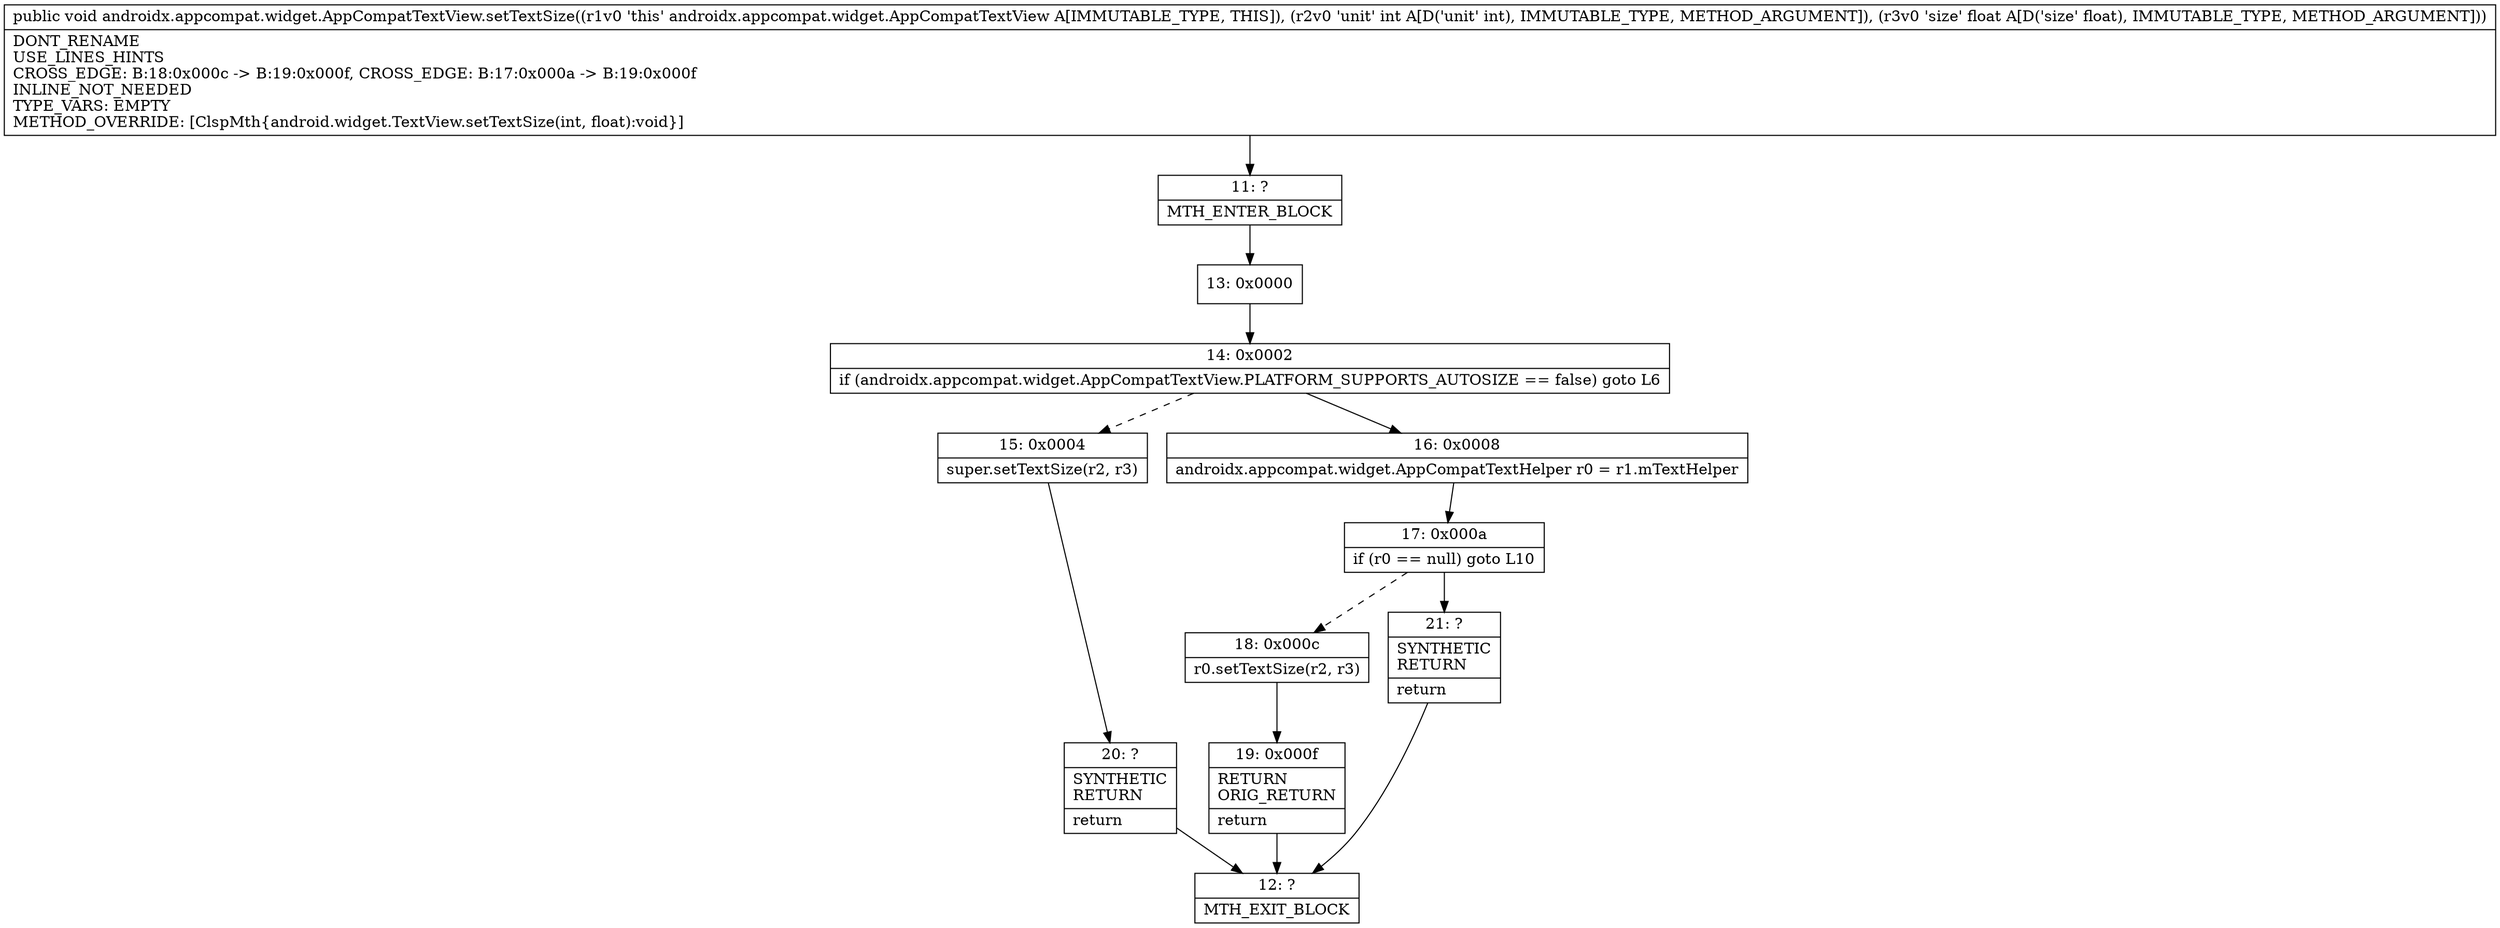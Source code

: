 digraph "CFG forandroidx.appcompat.widget.AppCompatTextView.setTextSize(IF)V" {
Node_11 [shape=record,label="{11\:\ ?|MTH_ENTER_BLOCK\l}"];
Node_13 [shape=record,label="{13\:\ 0x0000}"];
Node_14 [shape=record,label="{14\:\ 0x0002|if (androidx.appcompat.widget.AppCompatTextView.PLATFORM_SUPPORTS_AUTOSIZE == false) goto L6\l}"];
Node_15 [shape=record,label="{15\:\ 0x0004|super.setTextSize(r2, r3)\l}"];
Node_20 [shape=record,label="{20\:\ ?|SYNTHETIC\lRETURN\l|return\l}"];
Node_12 [shape=record,label="{12\:\ ?|MTH_EXIT_BLOCK\l}"];
Node_16 [shape=record,label="{16\:\ 0x0008|androidx.appcompat.widget.AppCompatTextHelper r0 = r1.mTextHelper\l}"];
Node_17 [shape=record,label="{17\:\ 0x000a|if (r0 == null) goto L10\l}"];
Node_18 [shape=record,label="{18\:\ 0x000c|r0.setTextSize(r2, r3)\l}"];
Node_19 [shape=record,label="{19\:\ 0x000f|RETURN\lORIG_RETURN\l|return\l}"];
Node_21 [shape=record,label="{21\:\ ?|SYNTHETIC\lRETURN\l|return\l}"];
MethodNode[shape=record,label="{public void androidx.appcompat.widget.AppCompatTextView.setTextSize((r1v0 'this' androidx.appcompat.widget.AppCompatTextView A[IMMUTABLE_TYPE, THIS]), (r2v0 'unit' int A[D('unit' int), IMMUTABLE_TYPE, METHOD_ARGUMENT]), (r3v0 'size' float A[D('size' float), IMMUTABLE_TYPE, METHOD_ARGUMENT]))  | DONT_RENAME\lUSE_LINES_HINTS\lCROSS_EDGE: B:18:0x000c \-\> B:19:0x000f, CROSS_EDGE: B:17:0x000a \-\> B:19:0x000f\lINLINE_NOT_NEEDED\lTYPE_VARS: EMPTY\lMETHOD_OVERRIDE: [ClspMth\{android.widget.TextView.setTextSize(int, float):void\}]\l}"];
MethodNode -> Node_11;Node_11 -> Node_13;
Node_13 -> Node_14;
Node_14 -> Node_15[style=dashed];
Node_14 -> Node_16;
Node_15 -> Node_20;
Node_20 -> Node_12;
Node_16 -> Node_17;
Node_17 -> Node_18[style=dashed];
Node_17 -> Node_21;
Node_18 -> Node_19;
Node_19 -> Node_12;
Node_21 -> Node_12;
}

